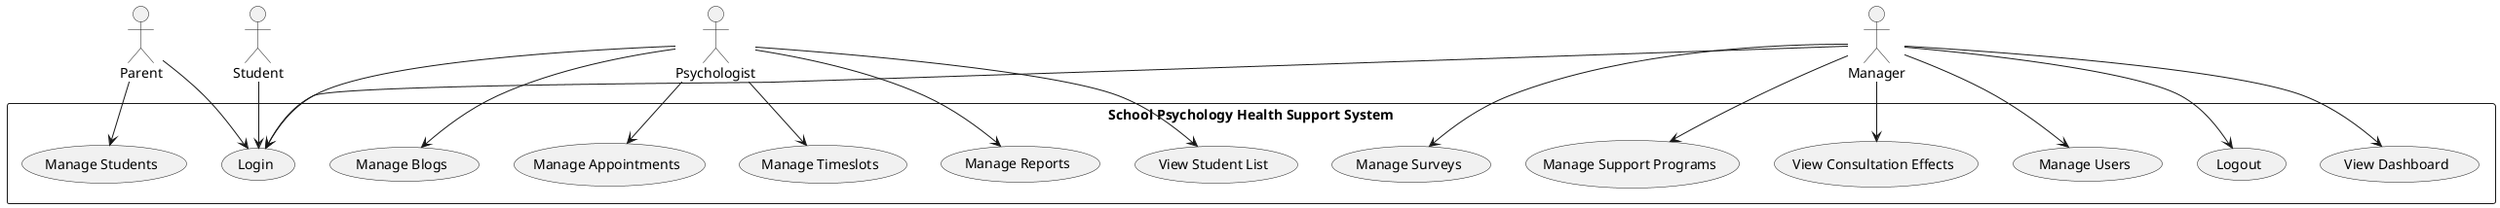 @startuml School Psychology Health Support System

' Actors
actor Student as "Student"
actor Parent as "Parent"
actor Psychologist as "Psychologist"
actor Manager as "Manager"

rectangle "School Psychology Health Support System" {
  ' Common Use Cases
  usecase "Login" as UC1
  usecase "View Dashboard" as UC2
  usecase "Logout" as UC3

  ' Manager Use Cases
  usecase "Manage Users" as UC4
  usecase "View Consultation Effects" as UC5
  usecase "Manage Support Programs" as UC6
  usecase "Manage Surveys" as UC7

  ' Parent Use Cases
  usecase "Manage Students" as UC8

  ' Psychologist Use Cases
  usecase "Manage Appointments" as UC9
  usecase "Manage Blogs" as UC10
  usecase "View Student List" as UC11
  usecase "Manage Reports" as UC12
  usecase "Manage Timeslots" as UC13

  ' Relationships
  Student --> UC1
  Parent --> UC1
  Psychologist --> UC1
  Manager --> UC1

  Manager --> UC2
  Manager --> UC3
  Manager --> UC4
  Manager --> UC5
  Manager --> UC6
  Manager --> UC7

  Parent --> UC8

  Psychologist --> UC9
  Psychologist --> UC10
  Psychologist --> UC11
  Psychologist --> UC12
  Psychologist --> UC13
}

@enduml
